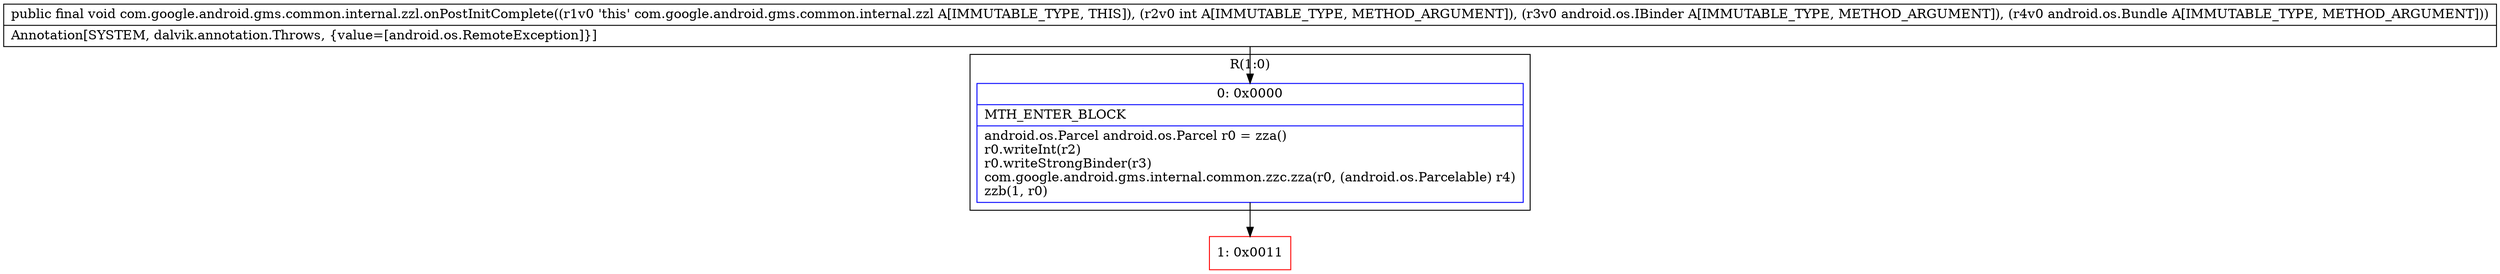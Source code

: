 digraph "CFG forcom.google.android.gms.common.internal.zzl.onPostInitComplete(ILandroid\/os\/IBinder;Landroid\/os\/Bundle;)V" {
subgraph cluster_Region_1899098686 {
label = "R(1:0)";
node [shape=record,color=blue];
Node_0 [shape=record,label="{0\:\ 0x0000|MTH_ENTER_BLOCK\l|android.os.Parcel android.os.Parcel r0 = zza()\lr0.writeInt(r2)\lr0.writeStrongBinder(r3)\lcom.google.android.gms.internal.common.zzc.zza(r0, (android.os.Parcelable) r4)\lzzb(1, r0)\l}"];
}
Node_1 [shape=record,color=red,label="{1\:\ 0x0011}"];
MethodNode[shape=record,label="{public final void com.google.android.gms.common.internal.zzl.onPostInitComplete((r1v0 'this' com.google.android.gms.common.internal.zzl A[IMMUTABLE_TYPE, THIS]), (r2v0 int A[IMMUTABLE_TYPE, METHOD_ARGUMENT]), (r3v0 android.os.IBinder A[IMMUTABLE_TYPE, METHOD_ARGUMENT]), (r4v0 android.os.Bundle A[IMMUTABLE_TYPE, METHOD_ARGUMENT]))  | Annotation[SYSTEM, dalvik.annotation.Throws, \{value=[android.os.RemoteException]\}]\l}"];
MethodNode -> Node_0;
Node_0 -> Node_1;
}

